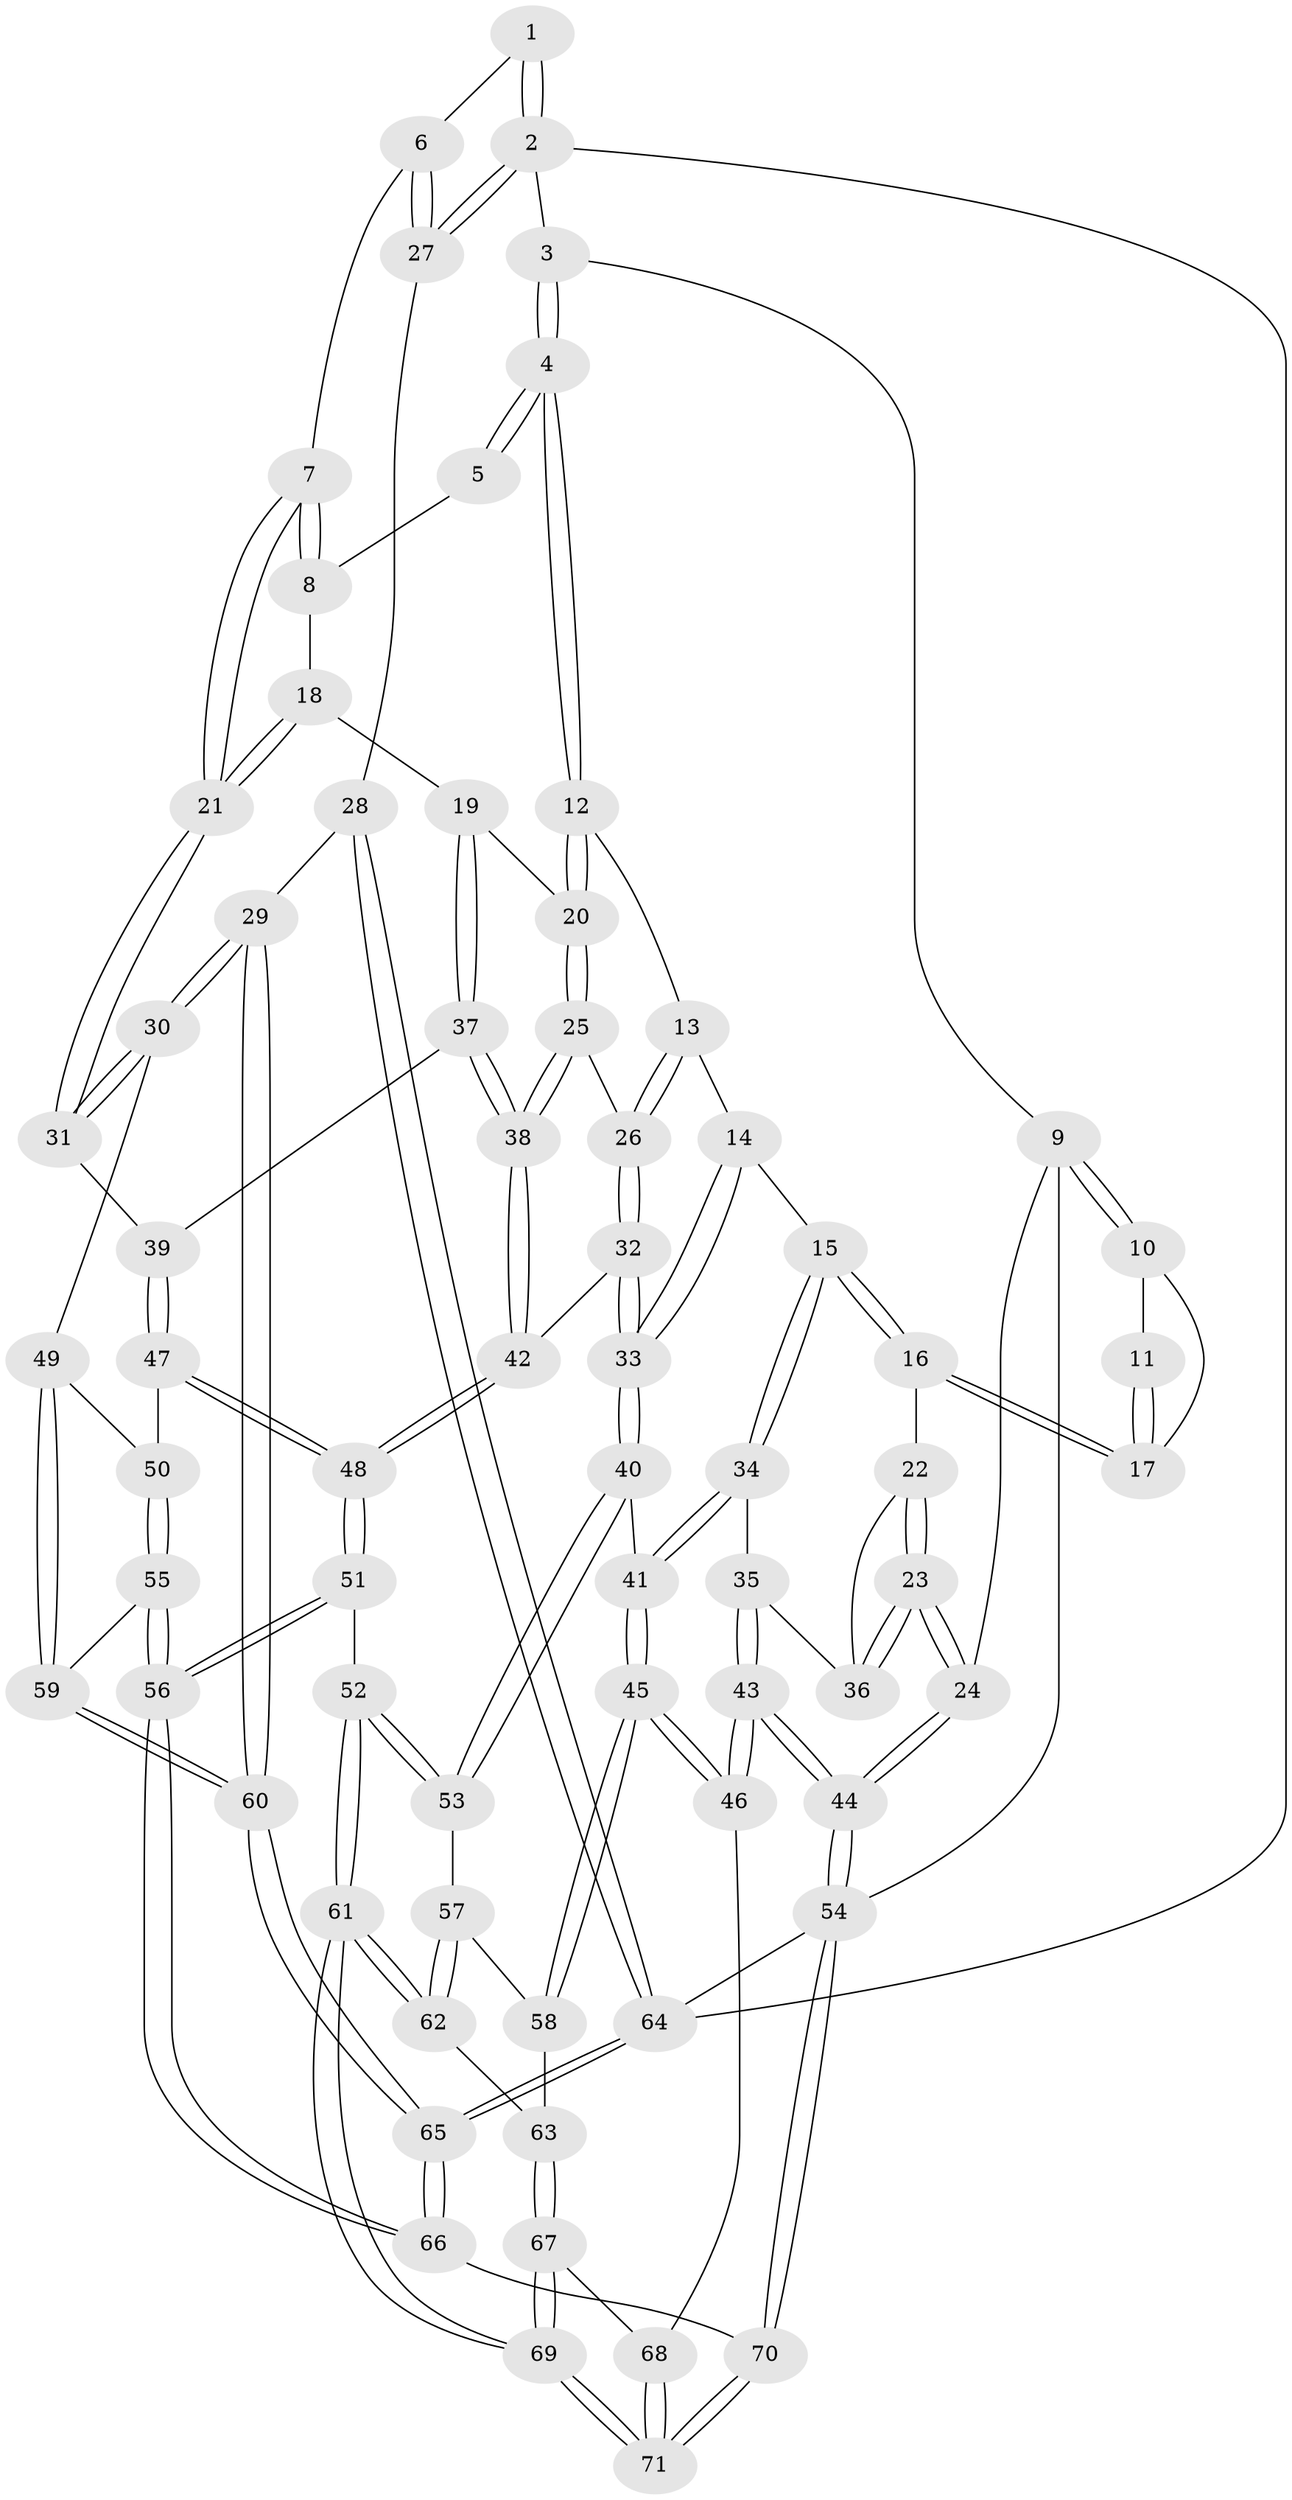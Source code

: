 // coarse degree distribution, {5: 0.4897959183673469, 4: 0.30612244897959184, 6: 0.12244897959183673, 3: 0.061224489795918366, 7: 0.02040816326530612}
// Generated by graph-tools (version 1.1) at 2025/21/03/04/25 18:21:25]
// undirected, 71 vertices, 174 edges
graph export_dot {
graph [start="1"]
  node [color=gray90,style=filled];
  1 [pos="+0.6608803179033724+0"];
  2 [pos="+1+0"];
  3 [pos="+0.3897927769175169+0"];
  4 [pos="+0.4461495061972586+0"];
  5 [pos="+0.6543917002062779+0"];
  6 [pos="+1+0.248910482715524"];
  7 [pos="+0.9565241871094442+0.27616430613296317"];
  8 [pos="+0.8042554809371382+0.21558726912820728"];
  9 [pos="+0+0.14304517635574837"];
  10 [pos="+0+0.16142676753933713"];
  11 [pos="+0.29564834092542625+0.014597442302505502"];
  12 [pos="+0.4478623461823312+0.053012233834579946"];
  13 [pos="+0.38397217908613474+0.22497040168700005"];
  14 [pos="+0.26607099538373724+0.3306272605784019"];
  15 [pos="+0.23820260859281503+0.34742620456104095"];
  16 [pos="+0.11332079079270779+0.3104536365641284"];
  17 [pos="+0.1022083765246611+0.2685944881946445"];
  18 [pos="+0.7724587192766247+0.2684700866941318"];
  19 [pos="+0.6728782344103276+0.33968155650329757"];
  20 [pos="+0.6062934018290421+0.3029986019002958"];
  21 [pos="+0.8488036783318488+0.4238917877213196"];
  22 [pos="+0.08016228332523744+0.35596133971347094"];
  23 [pos="+0+0.4336063167816417"];
  24 [pos="+0+0.4538486947261517"];
  25 [pos="+0.5528912236522374+0.4132033838161395"];
  26 [pos="+0.4323308104254172+0.445234110066953"];
  27 [pos="+1+0.22733246613865807"];
  28 [pos="+1+0.5916745780359235"];
  29 [pos="+1+0.5959713640730215"];
  30 [pos="+1+0.5874081373962814"];
  31 [pos="+0.847222668566245+0.4276271940900547"];
  32 [pos="+0.4049109455219262+0.5379824311690229"];
  33 [pos="+0.38843639549381637+0.5521581292397136"];
  34 [pos="+0.21945904381595138+0.44058643519075247"];
  35 [pos="+0.13877539773020545+0.47550835252020907"];
  36 [pos="+0.13397181223809881+0.47040195338266355"];
  37 [pos="+0.6892776794927883+0.3699639598934942"];
  38 [pos="+0.6083919479347158+0.5039373107020835"];
  39 [pos="+0.7893095146003244+0.44605972050436227"];
  40 [pos="+0.3627069533007051+0.5808516556684209"];
  41 [pos="+0.3520205831076968+0.5855700627677463"];
  42 [pos="+0.6113647970412405+0.5573131134784828"];
  43 [pos="+0.055743789309132236+0.7982359038899686"];
  44 [pos="+0+0.9167929998711923"];
  45 [pos="+0.23622292052367252+0.7111135006963959"];
  46 [pos="+0.11162975255385434+0.7822418340728808"];
  47 [pos="+0.72301207462988+0.5784534983644264"];
  48 [pos="+0.6580965721353548+0.6020550389933264"];
  49 [pos="+1+0.5904045717918375"];
  50 [pos="+0.8198939038893389+0.6294781062084989"];
  51 [pos="+0.6156481417260915+0.754386720523727"];
  52 [pos="+0.603950856949687+0.7590794545521555"];
  53 [pos="+0.4833962811439585+0.6860549667756126"];
  54 [pos="+0+1"];
  55 [pos="+0.8163405611421074+0.7864884251077614"];
  56 [pos="+0.7396647942197313+0.8287970481154563"];
  57 [pos="+0.4106808982439892+0.7721350286252942"];
  58 [pos="+0.3448429733566265+0.7574404933429533"];
  59 [pos="+0.8535452226346325+0.7883781736686221"];
  60 [pos="+0.9148370399160816+0.8225265324920469"];
  61 [pos="+0.5751293860592002+0.7909536588317976"];
  62 [pos="+0.4686738779765903+0.8017423569956031"];
  63 [pos="+0.4200695363418533+0.8587433424779528"];
  64 [pos="+1+1"];
  65 [pos="+1+1"];
  66 [pos="+0.7952096302166974+1"];
  67 [pos="+0.4193050807589213+0.8613200382216863"];
  68 [pos="+0.33371608493235205+0.887874218411862"];
  69 [pos="+0.5133635582718044+1"];
  70 [pos="+0.5161988645059823+1"];
  71 [pos="+0.5074626305678965+1"];
  1 -- 2;
  1 -- 2;
  1 -- 6;
  2 -- 3;
  2 -- 27;
  2 -- 27;
  2 -- 64;
  3 -- 4;
  3 -- 4;
  3 -- 9;
  4 -- 5;
  4 -- 5;
  4 -- 12;
  4 -- 12;
  5 -- 8;
  6 -- 7;
  6 -- 27;
  6 -- 27;
  7 -- 8;
  7 -- 8;
  7 -- 21;
  7 -- 21;
  8 -- 18;
  9 -- 10;
  9 -- 10;
  9 -- 24;
  9 -- 54;
  10 -- 11;
  10 -- 17;
  11 -- 17;
  11 -- 17;
  12 -- 13;
  12 -- 20;
  12 -- 20;
  13 -- 14;
  13 -- 26;
  13 -- 26;
  14 -- 15;
  14 -- 33;
  14 -- 33;
  15 -- 16;
  15 -- 16;
  15 -- 34;
  15 -- 34;
  16 -- 17;
  16 -- 17;
  16 -- 22;
  18 -- 19;
  18 -- 21;
  18 -- 21;
  19 -- 20;
  19 -- 37;
  19 -- 37;
  20 -- 25;
  20 -- 25;
  21 -- 31;
  21 -- 31;
  22 -- 23;
  22 -- 23;
  22 -- 36;
  23 -- 24;
  23 -- 24;
  23 -- 36;
  23 -- 36;
  24 -- 44;
  24 -- 44;
  25 -- 26;
  25 -- 38;
  25 -- 38;
  26 -- 32;
  26 -- 32;
  27 -- 28;
  28 -- 29;
  28 -- 64;
  28 -- 64;
  29 -- 30;
  29 -- 30;
  29 -- 60;
  29 -- 60;
  30 -- 31;
  30 -- 31;
  30 -- 49;
  31 -- 39;
  32 -- 33;
  32 -- 33;
  32 -- 42;
  33 -- 40;
  33 -- 40;
  34 -- 35;
  34 -- 41;
  34 -- 41;
  35 -- 36;
  35 -- 43;
  35 -- 43;
  37 -- 38;
  37 -- 38;
  37 -- 39;
  38 -- 42;
  38 -- 42;
  39 -- 47;
  39 -- 47;
  40 -- 41;
  40 -- 53;
  40 -- 53;
  41 -- 45;
  41 -- 45;
  42 -- 48;
  42 -- 48;
  43 -- 44;
  43 -- 44;
  43 -- 46;
  43 -- 46;
  44 -- 54;
  44 -- 54;
  45 -- 46;
  45 -- 46;
  45 -- 58;
  45 -- 58;
  46 -- 68;
  47 -- 48;
  47 -- 48;
  47 -- 50;
  48 -- 51;
  48 -- 51;
  49 -- 50;
  49 -- 59;
  49 -- 59;
  50 -- 55;
  50 -- 55;
  51 -- 52;
  51 -- 56;
  51 -- 56;
  52 -- 53;
  52 -- 53;
  52 -- 61;
  52 -- 61;
  53 -- 57;
  54 -- 70;
  54 -- 70;
  54 -- 64;
  55 -- 56;
  55 -- 56;
  55 -- 59;
  56 -- 66;
  56 -- 66;
  57 -- 58;
  57 -- 62;
  57 -- 62;
  58 -- 63;
  59 -- 60;
  59 -- 60;
  60 -- 65;
  60 -- 65;
  61 -- 62;
  61 -- 62;
  61 -- 69;
  61 -- 69;
  62 -- 63;
  63 -- 67;
  63 -- 67;
  64 -- 65;
  64 -- 65;
  65 -- 66;
  65 -- 66;
  66 -- 70;
  67 -- 68;
  67 -- 69;
  67 -- 69;
  68 -- 71;
  68 -- 71;
  69 -- 71;
  69 -- 71;
  70 -- 71;
  70 -- 71;
}
